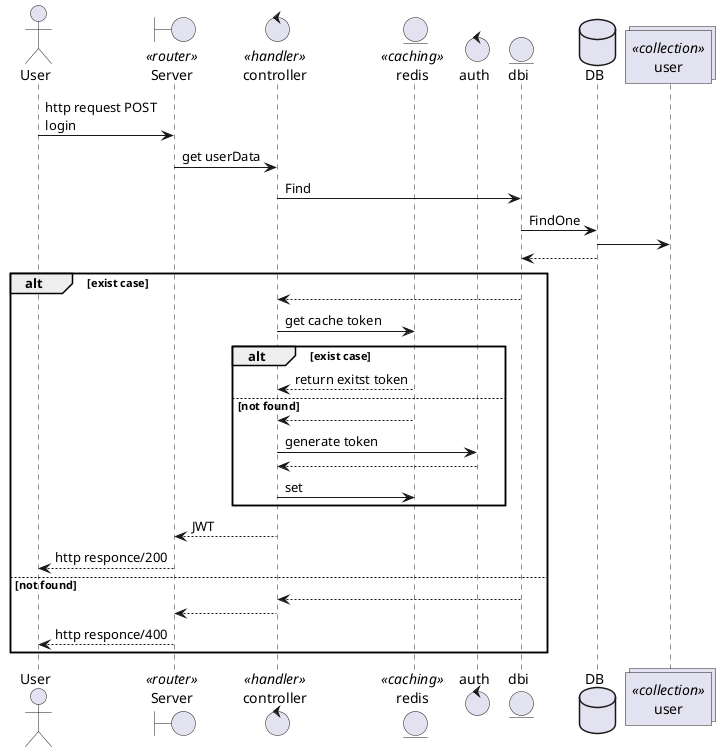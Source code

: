@startuml login_redis
actor User
boundary Server <<router>>
control controller <<handler>>
entity redis <<caching>>
control auth
entity dbi
database DB
collections user <<collection>>

User -> Server : http request POST\nlogin
Server -> controller : get userData
controller -> dbi : Find
dbi -> DB : FindOne
DB -> user
DB --> dbi
alt exist case
    dbi --> controller

    controller -> redis : get cache token
    alt exist case
        redis --> controller : return exitst token
    else not found
        redis --> controller 
        controller -> auth : generate token
        auth --> controller
        controller -> redis : set
    end
    controller --> Server : JWT
    Server --> User : http responce/200
else not found
    dbi --> controller
    controller --> Server
    Server --> User : http responce/400
end
@enduml